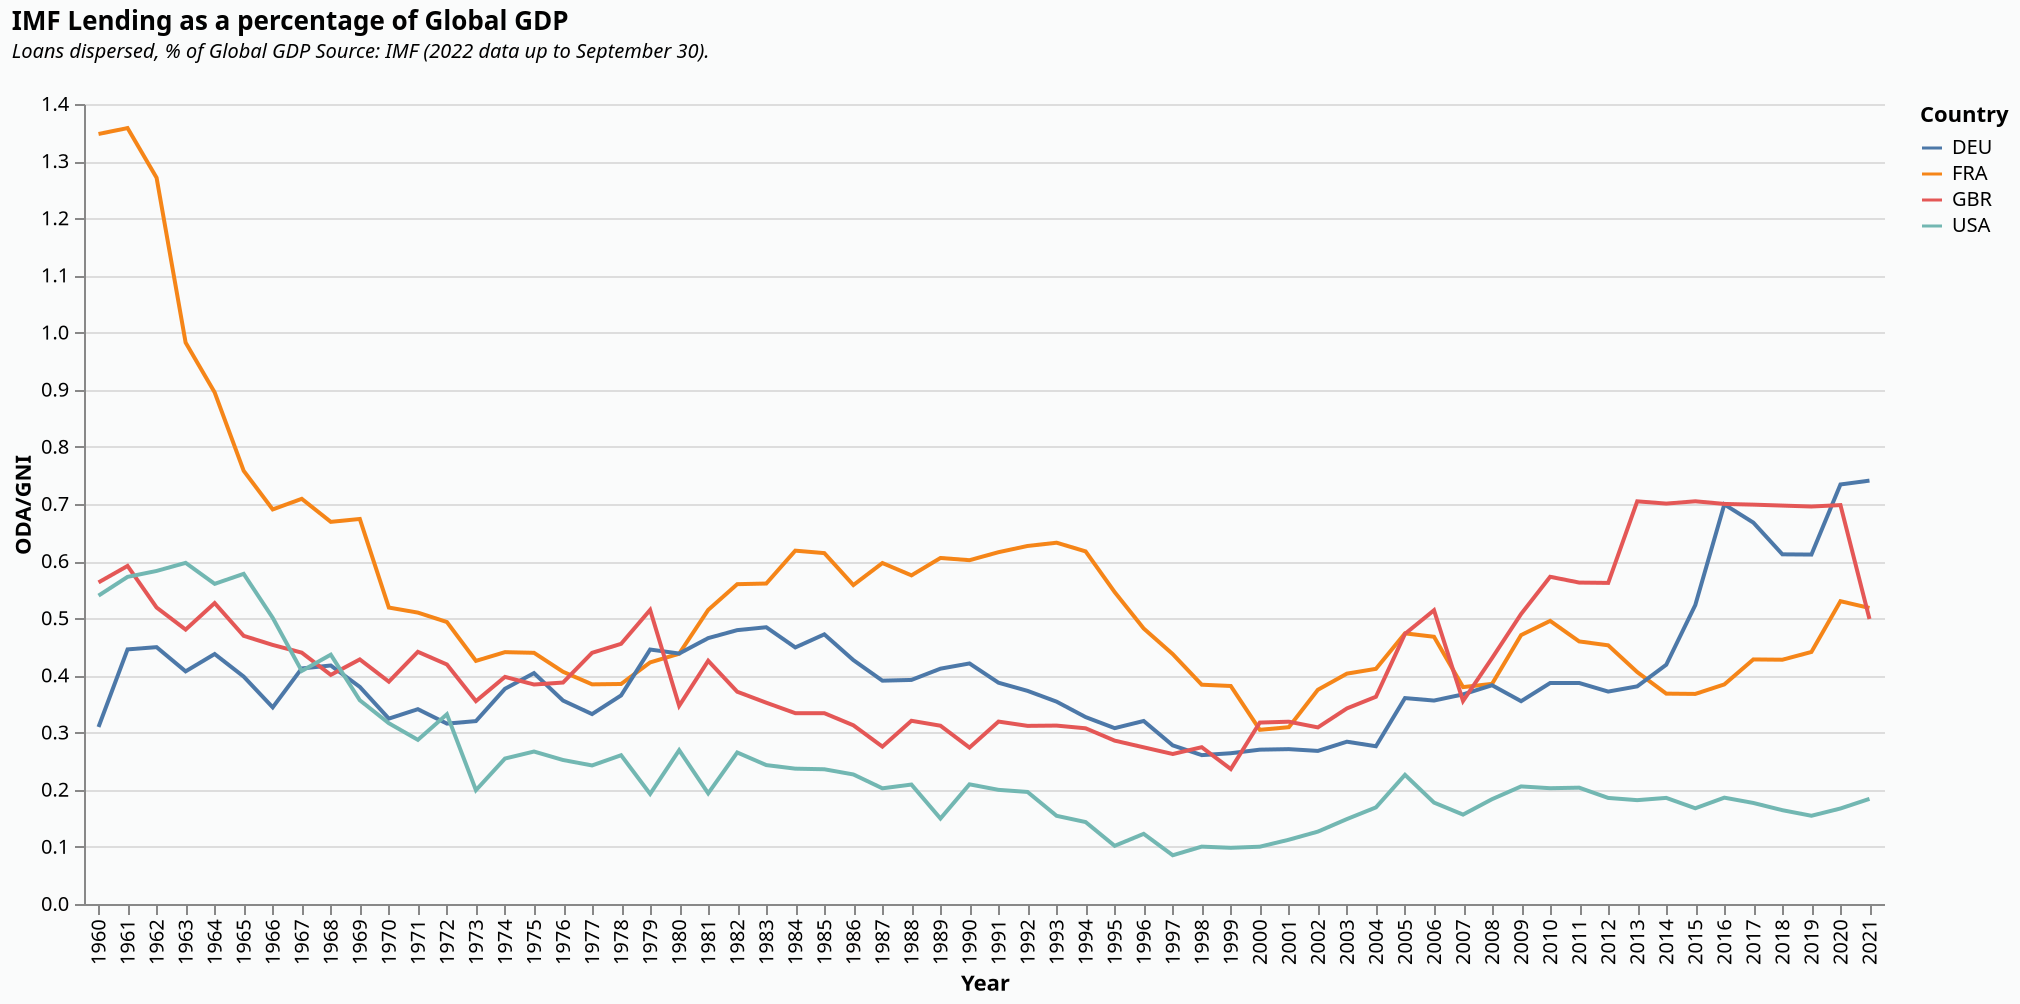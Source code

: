 {
  "$schema": "https://vega.github.io/schema/vega-lite/v5.json",
  "title": {
    "text": "IMF Lending as a percentage of Global GDP",
    "subtitle": [
      "Loans dispersed, % of Global GDP Source: IMF (2022 data up to September 30).",
      ""
    ],
    "subtitleFontStyle": "italic",
    "subtitleFontSize": 10,
    "anchor": "start",
    "color": "#020202",
    "subtitleColor": "#000000"
  },
  "config": {
    "background": "#fafbfb",
    "view": {
      "stroke": "transparent"
    }
  },
  "data": {
    "values": [
      {
        "Country ": "FRA",
        "Year": 1960,
        "ODA/GNI": 1.347577
      },
      {
        "Country ": "FRA",
        "Year": 1961,
        "ODA/GNI": 1.357895
      },
      {
        "Country ": "FRA",
        "Year": 1962,
        "ODA/GNI": 1.270943
      },
      {
        "Country ": "FRA",
        "Year": 1963,
        "ODA/GNI": 0.982504
      },
      {
        "Country ": "FRA",
        "Year": 1964,
        "ODA/GNI": 0.895351
      },
      {
        "Country ": "FRA",
        "Year": 1965,
        "ODA/GNI": 0.758113
      },
      {
        "Country ": "FRA",
        "Year": 1966,
        "ODA/GNI": 0.690525
      },
      {
        "Country ": "FRA",
        "Year": 1967,
        "ODA/GNI": 0.709071
      },
      {
        "Country ": "FRA",
        "Year": 1968,
        "ODA/GNI": 0.668756
      },
      {
        "Country ": "FRA",
        "Year": 1969,
        "ODA/GNI": 0.673815
      },
      {
        "Country ": "FRA",
        "Year": 1970,
        "ODA/GNI": 0.518786
      },
      {
        "Country ": "FRA",
        "Year": 1971,
        "ODA/GNI": 0.509937
      },
      {
        "Country ": "FRA",
        "Year": 1972,
        "ODA/GNI": 0.493438
      },
      {
        "Country ": "FRA",
        "Year": 1973,
        "ODA/GNI": 0.425464
      },
      {
        "Country ": "FRA",
        "Year": 1974,
        "ODA/GNI": 0.440743
      },
      {
        "Country ": "FRA",
        "Year": 1975,
        "ODA/GNI": 0.439572
      },
      {
        "Country ": "FRA",
        "Year": 1976,
        "ODA/GNI": 0.406385
      },
      {
        "Country ": "FRA",
        "Year": 1977,
        "ODA/GNI": 0.384413
      },
      {
        "Country ": "FRA",
        "Year": 1978,
        "ODA/GNI": 0.385027
      },
      {
        "Country ": "FRA",
        "Year": 1979,
        "ODA/GNI": 0.422784
      },
      {
        "Country ": "FRA",
        "Year": 1980,
        "ODA/GNI": 0.438015
      },
      {
        "Country ": "FRA",
        "Year": 1981,
        "ODA/GNI": 0.514642
      },
      {
        "Country ": "FRA",
        "Year": 1982,
        "ODA/GNI": 0.559691
      },
      {
        "Country ": "FRA",
        "Year": 1983,
        "ODA/GNI": 0.560813
      },
      {
        "Country ": "FRA",
        "Year": 1984,
        "ODA/GNI": 0.618352
      },
      {
        "Country ": "FRA",
        "Year": 1985,
        "ODA/GNI": 0.614054
      },
      {
        "Country ": "FRA",
        "Year": 1986,
        "ODA/GNI": 0.558151
      },
      {
        "Country ": "FRA",
        "Year": 1987,
        "ODA/GNI": 0.596677
      },
      {
        "Country ": "FRA",
        "Year": 1988,
        "ODA/GNI": 0.575126
      },
      {
        "Country ": "FRA",
        "Year": 1989,
        "ODA/GNI": 0.605522
      },
      {
        "Country ": "FRA",
        "Year": 1990,
        "ODA/GNI": 0.60166
      },
      {
        "Country ": "FRA",
        "Year": 1991,
        "ODA/GNI": 0.615681
      },
      {
        "Country ": "FRA",
        "Year": 1992,
        "ODA/GNI": 0.626557
      },
      {
        "Country ": "FRA",
        "Year": 1993,
        "ODA/GNI": 0.632265
      },
      {
        "Country ": "FRA",
        "Year": 1994,
        "ODA/GNI": 0.617061
      },
      {
        "Country ": "FRA",
        "Year": 1995,
        "ODA/GNI": 0.545846
      },
      {
        "Country ": "FRA",
        "Year": 1996,
        "ODA/GNI": 0.482145
      },
      {
        "Country ": "FRA",
        "Year": 1997,
        "ODA/GNI": 0.437353
      },
      {
        "Country ": "FRA",
        "Year": 1998,
        "ODA/GNI": 0.383767
      },
      {
        "Country ": "FRA",
        "Year": 1999,
        "ODA/GNI": 0.381519
      },
      {
        "Country ": "FRA",
        "Year": 2000,
        "ODA/GNI": 0.304828
      },
      {
        "Country ": "FRA",
        "Year": 2001,
        "ODA/GNI": 0.309425
      },
      {
        "Country ": "FRA",
        "Year": 2002,
        "ODA/GNI": 0.374897
      },
      {
        "Country ": "FRA",
        "Year": 2003,
        "ODA/GNI": 0.403148
      },
      {
        "Country ": "FRA",
        "Year": 2004,
        "ODA/GNI": 0.411528
      },
      {
        "Country ": "FRA",
        "Year": 2005,
        "ODA/GNI": 0.47359
      },
      {
        "Country ": "FRA",
        "Year": 2006,
        "ODA/GNI": 0.467687
      },
      {
        "Country ": "FRA",
        "Year": 2007,
        "ODA/GNI": 0.379578
      },
      {
        "Country ": "FRA",
        "Year": 2008,
        "ODA/GNI": 0.385227
      },
      {
        "Country ": "FRA",
        "Year": 2009,
        "ODA/GNI": 0.470601
      },
      {
        "Country ": "FRA",
        "Year": 2010,
        "ODA/GNI": 0.495449
      },
      {
        "Country ": "FRA",
        "Year": 2011,
        "ODA/GNI": 0.45952
      },
      {
        "Country ": "FRA",
        "Year": 2012,
        "ODA/GNI": 0.452689
      },
      {
        "Country ": "FRA",
        "Year": 2013,
        "ODA/GNI": 0.405845
      },
      {
        "Country ": "FRA",
        "Year": 2014,
        "ODA/GNI": 0.368113
      },
      {
        "Country ": "FRA",
        "Year": 2015,
        "ODA/GNI": 0.367651
      },
      {
        "Country ": "FRA",
        "Year": 2016,
        "ODA/GNI": 0.38426
      },
      {
        "Country ": "FRA",
        "Year": 2017,
        "ODA/GNI": 0.428001
      },
      {
        "Country ": "FRA",
        "Year": 2018,
        "ODA/GNI": 0.42749
      },
      {
        "Country ": "FRA",
        "Year": 2019,
        "ODA/GNI": 0.441062
      },
      {
        "Country ": "FRA",
        "Year": 2020,
        "ODA/GNI": 0.52986
      },
      {
        "Country ": "FRA",
        "Year": 2021,
        "ODA/GNI": 0.518069
      },
      {
        "Country ": "DEU",
        "Year": 1960,
        "ODA/GNI": 0.309801
      },
      {
        "Country ": "DEU",
        "Year": 1961,
        "ODA/GNI": 0.445561
      },
      {
        "Country ": "DEU",
        "Year": 1962,
        "ODA/GNI": 0.449487
      },
      {
        "Country ": "DEU",
        "Year": 1963,
        "ODA/GNI": 0.407119
      },
      {
        "Country ": "DEU",
        "Year": 1964,
        "ODA/GNI": 0.437464
      },
      {
        "Country ": "DEU",
        "Year": 1965,
        "ODA/GNI": 0.397992
      },
      {
        "Country ": "DEU",
        "Year": 1966,
        "ODA/GNI": 0.344112
      },
      {
        "Country ": "DEU",
        "Year": 1967,
        "ODA/GNI": 0.412234
      },
      {
        "Country ": "DEU",
        "Year": 1968,
        "ODA/GNI": 0.417388
      },
      {
        "Country ": "DEU",
        "Year": 1969,
        "ODA/GNI": 0.379934
      },
      {
        "Country ": "DEU",
        "Year": 1970,
        "ODA/GNI": 0.324428
      },
      {
        "Country ": "DEU",
        "Year": 1971,
        "ODA/GNI": 0.340932
      },
      {
        "Country ": "DEU",
        "Year": 1972,
        "ODA/GNI": 0.315689
      },
      {
        "Country ": "DEU",
        "Year": 1973,
        "ODA/GNI": 0.320083
      },
      {
        "Country ": "DEU",
        "Year": 1974,
        "ODA/GNI": 0.376625
      },
      {
        "Country ": "DEU",
        "Year": 1975,
        "ODA/GNI": 0.404081
      },
      {
        "Country ": "DEU",
        "Year": 1976,
        "ODA/GNI": 0.355998
      },
      {
        "Country ": "DEU",
        "Year": 1977,
        "ODA/GNI": 0.332341
      },
      {
        "Country ": "DEU",
        "Year": 1978,
        "ODA/GNI": 0.365018
      },
      {
        "Country ": "DEU",
        "Year": 1979,
        "ODA/GNI": 0.445314
      },
      {
        "Country ": "DEU",
        "Year": 1980,
        "ODA/GNI": 0.438322
      },
      {
        "Country ": "DEU",
        "Year": 1981,
        "ODA/GNI": 0.465312
      },
      {
        "Country ": "DEU",
        "Year": 1982,
        "ODA/GNI": 0.479266
      },
      {
        "Country ": "DEU",
        "Year": 1983,
        "ODA/GNI": 0.484326
      },
      {
        "Country ": "DEU",
        "Year": 1984,
        "ODA/GNI": 0.449001
      },
      {
        "Country ": "DEU",
        "Year": 1985,
        "ODA/GNI": 0.471881
      },
      {
        "Country ": "DEU",
        "Year": 1986,
        "ODA/GNI": 0.426802
      },
      {
        "Country ": "DEU",
        "Year": 1987,
        "ODA/GNI": 0.390826
      },
      {
        "Country ": "DEU",
        "Year": 1988,
        "ODA/GNI": 0.392115
      },
      {
        "Country ": "DEU",
        "Year": 1989,
        "ODA/GNI": 0.411824
      },
      {
        "Country ": "DEU",
        "Year": 1990,
        "ODA/GNI": 0.420973
      },
      {
        "Country ": "DEU",
        "Year": 1991,
        "ODA/GNI": 0.387238
      },
      {
        "Country ": "DEU",
        "Year": 1992,
        "ODA/GNI": 0.372983
      },
      {
        "Country ": "DEU",
        "Year": 1993,
        "ODA/GNI": 0.354107
      },
      {
        "Country ": "DEU",
        "Year": 1994,
        "ODA/GNI": 0.327095
      },
      {
        "Country ": "DEU",
        "Year": 1995,
        "ODA/GNI": 0.307751
      },
      {
        "Country ": "DEU",
        "Year": 1996,
        "ODA/GNI": 0.320294
      },
      {
        "Country ": "DEU",
        "Year": 1997,
        "ODA/GNI": 0.277599
      },
      {
        "Country ": "DEU",
        "Year": 1998,
        "ODA/GNI": 0.260538
      },
      {
        "Country ": "DEU",
        "Year": 1999,
        "ODA/GNI": 0.26385
      },
      {
        "Country ": "DEU",
        "Year": 2000,
        "ODA/GNI": 0.270087
      },
      {
        "Country ": "DEU",
        "Year": 2001,
        "ODA/GNI": 0.271007
      },
      {
        "Country ": "DEU",
        "Year": 2002,
        "ODA/GNI": 0.267909
      },
      {
        "Country ": "DEU",
        "Year": 2003,
        "ODA/GNI": 0.284017
      },
      {
        "Country ": "DEU",
        "Year": 2004,
        "ODA/GNI": 0.276065
      },
      {
        "Country ": "DEU",
        "Year": 2005,
        "ODA/GNI": 0.360351
      },
      {
        "Country ": "DEU",
        "Year": 2006,
        "ODA/GNI": 0.356039
      },
      {
        "Country ": "DEU",
        "Year": 2007,
        "ODA/GNI": 0.366854
      },
      {
        "Country ": "DEU",
        "Year": 2008,
        "ODA/GNI": 0.382826
      },
      {
        "Country ": "DEU",
        "Year": 2009,
        "ODA/GNI": 0.354919
      },
      {
        "Country ": "DEU",
        "Year": 2010,
        "ODA/GNI": 0.386701
      },
      {
        "Country ": "DEU",
        "Year": 2011,
        "ODA/GNI": 0.386793
      },
      {
        "Country ": "DEU",
        "Year": 2012,
        "ODA/GNI": 0.37176
      },
      {
        "Country ": "DEU",
        "Year": 2013,
        "ODA/GNI": 0.380866
      },
      {
        "Country ": "DEU",
        "Year": 2014,
        "ODA/GNI": 0.418735
      },
      {
        "Country ": "DEU",
        "Year": 2015,
        "ODA/GNI": 0.523176
      },
      {
        "Country ": "DEU",
        "Year": 2016,
        "ODA/GNI": 0.699296
      },
      {
        "Country ": "DEU",
        "Year": 2017,
        "ODA/GNI": 0.667405
      },
      {
        "Country ": "DEU",
        "Year": 2018,
        "ODA/GNI": 0.611912
      },
      {
        "Country ": "DEU",
        "Year": 2019,
        "ODA/GNI": 0.61151
      },
      {
        "Country ": "DEU",
        "Year": 2020,
        "ODA/GNI": 0.734188
      },
      {
        "Country ": "DEU",
        "Year": 2021,
        "ODA/GNI": 0.740933
      },
      {
        "Country ": "GBR",
        "Year": 1960,
        "ODA/GNI": 0.562811
      },
      {
        "Country ": "GBR",
        "Year": 1961,
        "ODA/GNI": 0.591633
      },
      {
        "Country ": "GBR",
        "Year": 1962,
        "ODA/GNI": 0.518856
      },
      {
        "Country ": "GBR",
        "Year": 1963,
        "ODA/GNI": 0.480246
      },
      {
        "Country ": "GBR",
        "Year": 1964,
        "ODA/GNI": 0.526636
      },
      {
        "Country ": "GBR",
        "Year": 1965,
        "ODA/GNI": 0.469278
      },
      {
        "Country ": "GBR",
        "Year": 1966,
        "ODA/GNI": 0.453358
      },
      {
        "Country ": "GBR",
        "Year": 1967,
        "ODA/GNI": 0.439878
      },
      {
        "Country ": "GBR",
        "Year": 1968,
        "ODA/GNI": 0.400962
      },
      {
        "Country ": "GBR",
        "Year": 1969,
        "ODA/GNI": 0.42802
      },
      {
        "Country ": "GBR",
        "Year": 1970,
        "ODA/GNI": 0.389096
      },
      {
        "Country ": "GBR",
        "Year": 1971,
        "ODA/GNI": 0.441316
      },
      {
        "Country ": "GBR",
        "Year": 1972,
        "ODA/GNI": 0.419159
      },
      {
        "Country ": "GBR",
        "Year": 1973,
        "ODA/GNI": 0.355067
      },
      {
        "Country ": "GBR",
        "Year": 1974,
        "ODA/GNI": 0.397471
      },
      {
        "Country ": "GBR",
        "Year": 1975,
        "ODA/GNI": 0.384105
      },
      {
        "Country ": "GBR",
        "Year": 1976,
        "ODA/GNI": 0.387564
      },
      {
        "Country ": "GBR",
        "Year": 1977,
        "ODA/GNI": 0.439564
      },
      {
        "Country ": "GBR",
        "Year": 1978,
        "ODA/GNI": 0.455306
      },
      {
        "Country ": "GBR",
        "Year": 1979,
        "ODA/GNI": 0.514652
      },
      {
        "Country ": "GBR",
        "Year": 1980,
        "ODA/GNI": 0.346844
      },
      {
        "Country ": "GBR",
        "Year": 1981,
        "ODA/GNI": 0.425645
      },
      {
        "Country ": "GBR",
        "Year": 1982,
        "ODA/GNI": 0.371469
      },
      {
        "Country ": "GBR",
        "Year": 1983,
        "ODA/GNI": 0.352266
      },
      {
        "Country ": "GBR",
        "Year": 1984,
        "ODA/GNI": 0.333952
      },
      {
        "Country ": "GBR",
        "Year": 1985,
        "ODA/GNI": 0.333931
      },
      {
        "Country ": "GBR",
        "Year": 1986,
        "ODA/GNI": 0.312754
      },
      {
        "Country ": "GBR",
        "Year": 1987,
        "ODA/GNI": 0.275401
      },
      {
        "Country ": "GBR",
        "Year": 1988,
        "ODA/GNI": 0.320623
      },
      {
        "Country ": "GBR",
        "Year": 1989,
        "ODA/GNI": 0.312002
      },
      {
        "Country ": "GBR",
        "Year": 1990,
        "ODA/GNI": 0.273745
      },
      {
        "Country ": "GBR",
        "Year": 1991,
        "ODA/GNI": 0.319234
      },
      {
        "Country ": "GBR",
        "Year": 1992,
        "ODA/GNI": 0.31174
      },
      {
        "Country ": "GBR",
        "Year": 1993,
        "ODA/GNI": 0.312221
      },
      {
        "Country ": "GBR",
        "Year": 1994,
        "ODA/GNI": 0.307459
      },
      {
        "Country ": "GBR",
        "Year": 1995,
        "ODA/GNI": 0.285885
      },
      {
        "Country ": "GBR",
        "Year": 1996,
        "ODA/GNI": 0.274189
      },
      {
        "Country ": "GBR",
        "Year": 1997,
        "ODA/GNI": 0.262489
      },
      {
        "Country ": "GBR",
        "Year": 1998,
        "ODA/GNI": 0.274387
      },
      {
        "Country ": "GBR",
        "Year": 1999,
        "ODA/GNI": 0.236164
      },
      {
        "Country ": "GBR",
        "Year": 2000,
        "ODA/GNI": 0.317486
      },
      {
        "Country ": "GBR",
        "Year": 2001,
        "ODA/GNI": 0.319019
      },
      {
        "Country ": "GBR",
        "Year": 2002,
        "ODA/GNI": 0.309024
      },
      {
        "Country ": "GBR",
        "Year": 2003,
        "ODA/GNI": 0.342276
      },
      {
        "Country ": "GBR",
        "Year": 2004,
        "ODA/GNI": 0.362674
      },
      {
        "Country ": "GBR",
        "Year": 2005,
        "ODA/GNI": 0.472694
      },
      {
        "Country ": "GBR",
        "Year": 2006,
        "ODA/GNI": 0.514082
      },
      {
        "Country ": "GBR",
        "Year": 2007,
        "ODA/GNI": 0.355309
      },
      {
        "Country ": "GBR",
        "Year": 2008,
        "ODA/GNI": 0.430369
      },
      {
        "Country ": "GBR",
        "Year": 2009,
        "ODA/GNI": 0.50755
      },
      {
        "Country ": "GBR",
        "Year": 2010,
        "ODA/GNI": 0.572602
      },
      {
        "Country ": "GBR",
        "Year": 2011,
        "ODA/GNI": 0.562486
      },
      {
        "Country ": "GBR",
        "Year": 2012,
        "ODA/GNI": 0.561921
      },
      {
        "Country ": "GBR",
        "Year": 2013,
        "ODA/GNI": 0.704671
      },
      {
        "Country ": "GBR",
        "Year": 2014,
        "ODA/GNI": 0.700701
      },
      {
        "Country ": "GBR",
        "Year": 2015,
        "ODA/GNI": 0.704758
      },
      {
        "Country ": "GBR",
        "Year": 2016,
        "ODA/GNI": 0.700114
      },
      {
        "Country ": "GBR",
        "Year": 2017,
        "ODA/GNI": 0.698876
      },
      {
        "Country ": "GBR",
        "Year": 2019,
        "ODA/GNI": 0.69558
      },
      {
        "Country ": "GBR",
        "Year": 2020,
        "ODA/GNI": 0.698093
      },
      {
        "Country ": "GBR",
        "Year": 2021,
        "ODA/GNI": 0.498731
      },
      {
        "Country ": "USA",
        "Year": 1960,
        "ODA/GNI": 0.539666
      },
      {
        "Country ": "USA",
        "Year": 1961,
        "ODA/GNI": 0.572474
      },
      {
        "Country ": "USA",
        "Year": 1962,
        "ODA/GNI": 0.582865
      },
      {
        "Country ": "USA",
        "Year": 1963,
        "ODA/GNI": 0.597015
      },
      {
        "Country ": "USA",
        "Year": 1964,
        "ODA/GNI": 0.560295
      },
      {
        "Country ": "USA",
        "Year": 1965,
        "ODA/GNI": 0.577767
      },
      {
        "Country ": "USA",
        "Year": 1966,
        "ODA/GNI": 0.500813
      },
      {
        "Country ": "USA",
        "Year": 1967,
        "ODA/GNI": 0.40786
      },
      {
        "Country ": "USA",
        "Year": 1968,
        "ODA/GNI": 0.436321
      },
      {
        "Country ": "USA",
        "Year": 1969,
        "ODA/GNI": 0.356543
      },
      {
        "Country ": "USA",
        "Year": 1970,
        "ODA/GNI": 0.316305
      },
      {
        "Country ": "USA",
        "Year": 1971,
        "ODA/GNI": 0.287274
      },
      {
        "Country ": "USA",
        "Year": 1972,
        "ODA/GNI": 0.332035
      },
      {
        "Country ": "USA",
        "Year": 1973,
        "ODA/GNI": 0.199187
      },
      {
        "Country ": "USA",
        "Year": 1974,
        "ODA/GNI": 0.254545
      },
      {
        "Country ": "USA",
        "Year": 1975,
        "ODA/GNI": 0.266812
      },
      {
        "Country ": "USA",
        "Year": 1976,
        "ODA/GNI": 0.251979
      },
      {
        "Country ": "USA",
        "Year": 1977,
        "ODA/GNI": 0.242476
      },
      {
        "Country ": "USA",
        "Year": 1978,
        "ODA/GNI": 0.260355
      },
      {
        "Country ": "USA",
        "Year": 1979,
        "ODA/GNI": 0.19268
      },
      {
        "Country ": "USA",
        "Year": 1980,
        "ODA/GNI": 0.269162
      },
      {
        "Country ": "USA",
        "Year": 1981,
        "ODA/GNI": 0.193691
      },
      {
        "Country ": "USA",
        "Year": 1982,
        "ODA/GNI": 0.265159
      },
      {
        "Country ": "USA",
        "Year": 1983,
        "ODA/GNI": 0.243109
      },
      {
        "Country ": "USA",
        "Year": 1984,
        "ODA/GNI": 0.236841
      },
      {
        "Country ": "USA",
        "Year": 1985,
        "ODA/GNI": 0.235782
      },
      {
        "Country ": "USA",
        "Year": 1986,
        "ODA/GNI": 0.226689
      },
      {
        "Country ": "USA",
        "Year": 1987,
        "ODA/GNI": 0.202448
      },
      {
        "Country ": "USA",
        "Year": 1988,
        "ODA/GNI": 0.209045
      },
      {
        "Country ": "USA",
        "Year": 1989,
        "ODA/GNI": 0.149591
      },
      {
        "Country ": "USA",
        "Year": 1990,
        "ODA/GNI": 0.209414
      },
      {
        "Country ": "USA",
        "Year": 1991,
        "ODA/GNI": 0.199769
      },
      {
        "Country ": "USA",
        "Year": 1992,
        "ODA/GNI": 0.196104
      },
      {
        "Country ": "USA",
        "Year": 1993,
        "ODA/GNI": 0.154314
      },
      {
        "Country ": "USA",
        "Year": 1994,
        "ODA/GNI": 0.143404
      },
      {
        "Country ": "USA",
        "Year": 1995,
        "ODA/GNI": 0.101789
      },
      {
        "Country ": "USA",
        "Year": 1996,
        "ODA/GNI": 0.122773
      },
      {
        "Country ": "USA",
        "Year": 1997,
        "ODA/GNI": 0.085334
      },
      {
        "Country ": "USA",
        "Year": 1998,
        "ODA/GNI": 0.100411
      },
      {
        "Country ": "USA",
        "Year": 1999,
        "ODA/GNI": 0.098345
      },
      {
        "Country ": "USA",
        "Year": 2000,
        "ODA/GNI": 0.100266
      },
      {
        "Country ": "USA",
        "Year": 2001,
        "ODA/GNI": 0.112506
      },
      {
        "Country ": "USA",
        "Year": 2002,
        "ODA/GNI": 0.12669
      },
      {
        "Country ": "USA",
        "Year": 2003,
        "ODA/GNI": 0.148618
      },
      {
        "Country ": "USA",
        "Year": 2004,
        "ODA/GNI": 0.169052
      },
      {
        "Country ": "USA",
        "Year": 2005,
        "ODA/GNI": 0.226033
      },
      {
        "Country ": "USA",
        "Year": 2006,
        "ODA/GNI": 0.177468
      },
      {
        "Country ": "USA",
        "Year": 2007,
        "ODA/GNI": 0.156453
      },
      {
        "Country ": "USA",
        "Year": 2008,
        "ODA/GNI": 0.183458
      },
      {
        "Country ": "USA",
        "Year": 2009,
        "ODA/GNI": 0.205776
      },
      {
        "Country ": "USA",
        "Year": 2010,
        "ODA/GNI": 0.202632
      },
      {
        "Country ": "USA",
        "Year": 2011,
        "ODA/GNI": 0.203574
      },
      {
        "Country ": "USA",
        "Year": 2012,
        "ODA/GNI": 0.185609
      },
      {
        "Country ": "USA",
        "Year": 2013,
        "ODA/GNI": 0.181737
      },
      {
        "Country ": "USA",
        "Year": 2014,
        "ODA/GNI": 0.185688
      },
      {
        "Country ": "USA",
        "Year": 2015,
        "ODA/GNI": 0.167526
      },
      {
        "Country ": "USA",
        "Year": 2016,
        "ODA/GNI": 0.1861
      },
      {
        "Country ": "USA",
        "Year": 2017,
        "ODA/GNI": 0.176803
      },
      {
        "Country ": "USA",
        "Year": 2018,
        "ODA/GNI": 0.164168
      },
      {
        "Country ": "USA",
        "Year": 2019,
        "ODA/GNI": 0.154414
      },
      {
        "Country ": "USA",
        "Year": 2020,
        "ODA/GNI": 0.16713
      },
      {
        "Country ": "USA",
        "Year": 2021,
        "ODA/GNI": 0.183982
      }
    ]
  },
  "height": 400,
  "width": 900,
  "mark": "line",
  "encoding": {
    "x": {
      "field": "Year",
      "type": "nominal"
    },
    "y": {
      "field": "ODA/GNI",
      "type": "quantitative"
    },
    "color": {
      "field": "Country ",
      "type": "nominal"
    }
  }
}